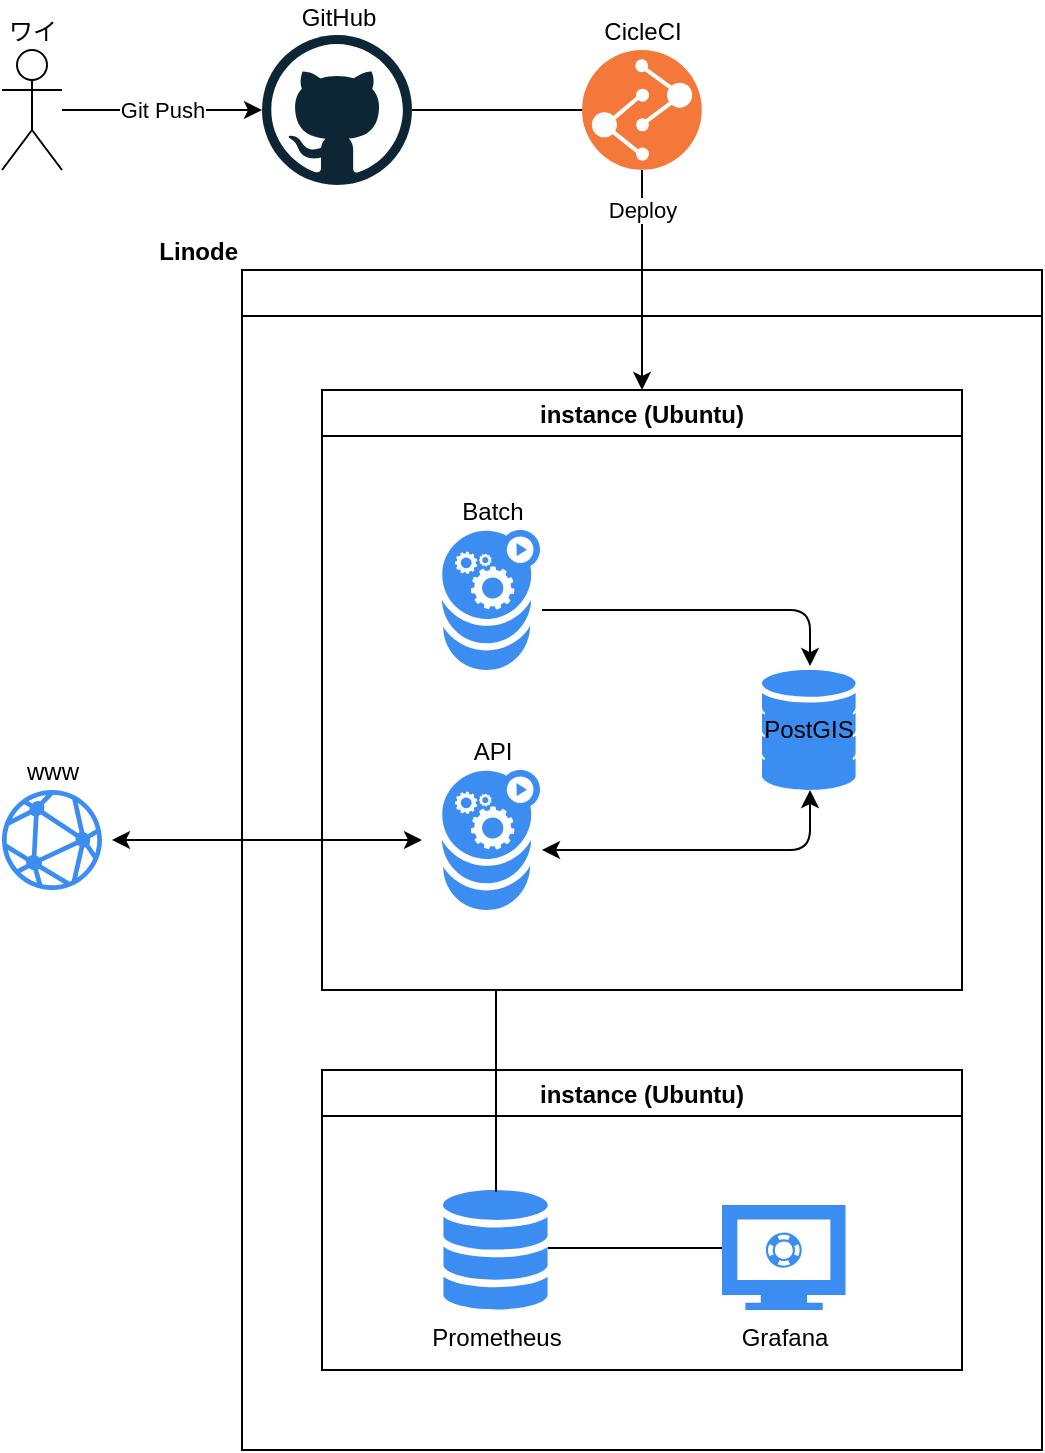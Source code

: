 <mxfile>
    <diagram id="i0APVUAhu0ABX1FMYFlQ" name="Page-1">
        <mxGraphModel dx="1038" dy="785" grid="1" gridSize="10" guides="1" tooltips="1" connect="1" arrows="1" fold="1" page="1" pageScale="1" pageWidth="827" pageHeight="1169" math="0" shadow="0">
            <root>
                <mxCell id="0"/>
                <mxCell id="1" parent="0"/>
                <mxCell id="2" value="Linode" style="swimlane;labelPosition=left;verticalLabelPosition=top;align=right;verticalAlign=bottom;" vertex="1" parent="1">
                    <mxGeometry x="160" y="160" width="400" height="590" as="geometry"/>
                </mxCell>
                <mxCell id="3" value="instance (Ubuntu)" style="swimlane;" vertex="1" parent="2">
                    <mxGeometry x="40" y="60" width="320" height="300" as="geometry"/>
                </mxCell>
                <mxCell id="16" value="" style="endArrow=classic;startArrow=classic;html=1;entryX=0.513;entryY=1;entryDx=0;entryDy=0;entryPerimeter=0;" edge="1" parent="3" target="30">
                    <mxGeometry width="50" height="50" relative="1" as="geometry">
                        <mxPoint x="110" y="230" as="sourcePoint"/>
                        <mxPoint x="210" y="150" as="targetPoint"/>
                        <Array as="points">
                            <mxPoint x="244" y="230"/>
                        </Array>
                    </mxGeometry>
                </mxCell>
                <mxCell id="17" value="" style="endArrow=classic;html=1;entryX=0.513;entryY=-0.033;entryDx=0;entryDy=0;entryPerimeter=0;" edge="1" parent="3" target="30">
                    <mxGeometry width="50" height="50" relative="1" as="geometry">
                        <mxPoint x="110" y="110" as="sourcePoint"/>
                        <mxPoint x="230" y="60" as="targetPoint"/>
                        <Array as="points">
                            <mxPoint x="244" y="110"/>
                        </Array>
                    </mxGeometry>
                </mxCell>
                <mxCell id="30" value="PostGIS" style="sketch=0;html=1;aspect=fixed;strokeColor=none;shadow=0;align=center;verticalAlign=middle;fillColor=#3B8DF1;shape=mxgraph.gcp2.database_2;fontColor=#000000;labelPosition=center;verticalLabelPosition=middle;" vertex="1" parent="3">
                    <mxGeometry x="220" y="140" width="46.8" height="60" as="geometry"/>
                </mxCell>
                <mxCell id="31" value="Batch" style="sketch=0;html=1;aspect=fixed;strokeColor=none;shadow=0;align=center;verticalAlign=bottom;fillColor=#3B8DF1;shape=mxgraph.gcp2.service;fontColor=#000000;labelPosition=center;verticalLabelPosition=top;" vertex="1" parent="3">
                    <mxGeometry x="60" y="70" width="49" height="70" as="geometry"/>
                </mxCell>
                <mxCell id="32" value="API" style="sketch=0;html=1;aspect=fixed;strokeColor=none;shadow=0;align=center;verticalAlign=bottom;fillColor=#3B8DF1;shape=mxgraph.gcp2.service;fontColor=#000000;labelPosition=center;verticalLabelPosition=top;" vertex="1" parent="3">
                    <mxGeometry x="60" y="190" width="49" height="70" as="geometry"/>
                </mxCell>
                <mxCell id="4" value="instance (Ubuntu)" style="swimlane;" vertex="1" parent="2">
                    <mxGeometry x="40" y="400" width="320" height="150" as="geometry"/>
                </mxCell>
                <mxCell id="28" value="Grafana" style="sketch=0;html=1;aspect=fixed;strokeColor=none;shadow=0;align=center;verticalAlign=top;fillColor=#3B8DF1;shape=mxgraph.gcp2.monitor;fontColor=#000000;labelPosition=center;verticalLabelPosition=bottom;" vertex="1" parent="4">
                    <mxGeometry x="200" y="67.5" width="61.76" height="52.5" as="geometry"/>
                </mxCell>
                <mxCell id="29" value="Prometheus" style="sketch=0;html=1;aspect=fixed;strokeColor=none;shadow=0;align=center;verticalAlign=top;fillColor=#3B8DF1;shape=mxgraph.gcp2.cloud_monitoring;fontColor=#000000;labelPosition=center;verticalLabelPosition=bottom;" vertex="1" parent="4">
                    <mxGeometry x="60" y="60" width="54" height="60" as="geometry"/>
                </mxCell>
                <mxCell id="34" value="" style="endArrow=none;html=1;fontColor=#000000;entryX=0;entryY=0.41;entryDx=0;entryDy=0;entryPerimeter=0;exitX=0.981;exitY=0.483;exitDx=0;exitDy=0;exitPerimeter=0;" edge="1" parent="4" source="29" target="28">
                    <mxGeometry width="50" height="50" relative="1" as="geometry">
                        <mxPoint x="120" y="89" as="sourcePoint"/>
                        <mxPoint x="240" y="-120" as="targetPoint"/>
                    </mxGeometry>
                </mxCell>
                <mxCell id="33" value="" style="endArrow=none;html=1;fontColor=#000000;exitX=0.5;exitY=0.017;exitDx=0;exitDy=0;exitPerimeter=0;" edge="1" parent="2" source="29">
                    <mxGeometry width="50" height="50" relative="1" as="geometry">
                        <mxPoint x="230" y="330" as="sourcePoint"/>
                        <mxPoint x="127" y="360" as="targetPoint"/>
                    </mxGeometry>
                </mxCell>
                <mxCell id="13" value="ワイ" style="shape=umlActor;verticalLabelPosition=top;verticalAlign=bottom;html=1;outlineConnect=0;labelPosition=center;align=center;" vertex="1" parent="1">
                    <mxGeometry x="40" y="50" width="30" height="60" as="geometry"/>
                </mxCell>
                <mxCell id="19" value="" style="endArrow=classic;html=1;" edge="1" parent="1" source="26" target="3">
                    <mxGeometry width="50" height="50" relative="1" as="geometry">
                        <mxPoint x="310" y="120" as="sourcePoint"/>
                        <mxPoint x="440" y="380" as="targetPoint"/>
                    </mxGeometry>
                </mxCell>
                <mxCell id="20" value="Deploy" style="edgeLabel;html=1;align=center;verticalAlign=middle;resizable=0;points=[];" vertex="1" connectable="0" parent="19">
                    <mxGeometry x="-0.546" y="-2" relative="1" as="geometry">
                        <mxPoint x="2" y="-5" as="offset"/>
                    </mxGeometry>
                </mxCell>
                <mxCell id="21" value="" style="endArrow=none;html=1;startArrow=none;entryX=0;entryY=0.5;entryDx=0;entryDy=0;" edge="1" parent="1" source="24" target="26">
                    <mxGeometry width="50" height="50" relative="1" as="geometry">
                        <mxPoint x="220" y="80" as="sourcePoint"/>
                        <mxPoint x="290" y="50" as="targetPoint"/>
                    </mxGeometry>
                </mxCell>
                <mxCell id="23" value="Git Push" style="endArrow=classic;html=1;entryX=0;entryY=0.5;entryDx=0;entryDy=0;entryPerimeter=0;" edge="1" parent="1" source="13">
                    <mxGeometry width="50" height="50" relative="1" as="geometry">
                        <mxPoint x="390" y="430" as="sourcePoint"/>
                        <mxPoint x="170" y="80" as="targetPoint"/>
                    </mxGeometry>
                </mxCell>
                <mxCell id="24" value="GitHub" style="dashed=0;outlineConnect=0;html=1;align=center;labelPosition=center;verticalLabelPosition=top;verticalAlign=bottom;shape=mxgraph.weblogos.github" vertex="1" parent="1">
                    <mxGeometry x="170" y="42.5" width="75" height="75" as="geometry"/>
                </mxCell>
                <mxCell id="26" value="&lt;font color=&quot;#000000&quot;&gt;CicleCI&lt;/font&gt;" style="aspect=fixed;perimeter=ellipsePerimeter;html=1;align=center;shadow=0;dashed=0;fontColor=#4277BB;labelBackgroundColor=#ffffff;fontSize=12;spacingTop=3;image;image=img/lib/ibm/devops/build_test.svg;labelPosition=center;verticalLabelPosition=top;verticalAlign=bottom;" vertex="1" parent="1">
                    <mxGeometry x="330" y="50" width="60" height="60" as="geometry"/>
                </mxCell>
                <mxCell id="35" value="www" style="sketch=0;html=1;aspect=fixed;strokeColor=none;shadow=0;align=center;verticalAlign=bottom;fillColor=#3B8DF1;shape=mxgraph.gcp2.network;fontColor=#000000;labelPosition=center;verticalLabelPosition=top;" vertex="1" parent="1">
                    <mxGeometry x="40" y="420" width="50" height="50" as="geometry"/>
                </mxCell>
                <mxCell id="36" value="" style="endArrow=classic;startArrow=classic;html=1;fontColor=#000000;entryX=1.1;entryY=0.5;entryDx=0;entryDy=0;entryPerimeter=0;" edge="1" parent="1" target="35">
                    <mxGeometry width="50" height="50" relative="1" as="geometry">
                        <mxPoint x="250" y="445" as="sourcePoint"/>
                        <mxPoint x="440" y="340" as="targetPoint"/>
                    </mxGeometry>
                </mxCell>
            </root>
        </mxGraphModel>
    </diagram>
</mxfile>